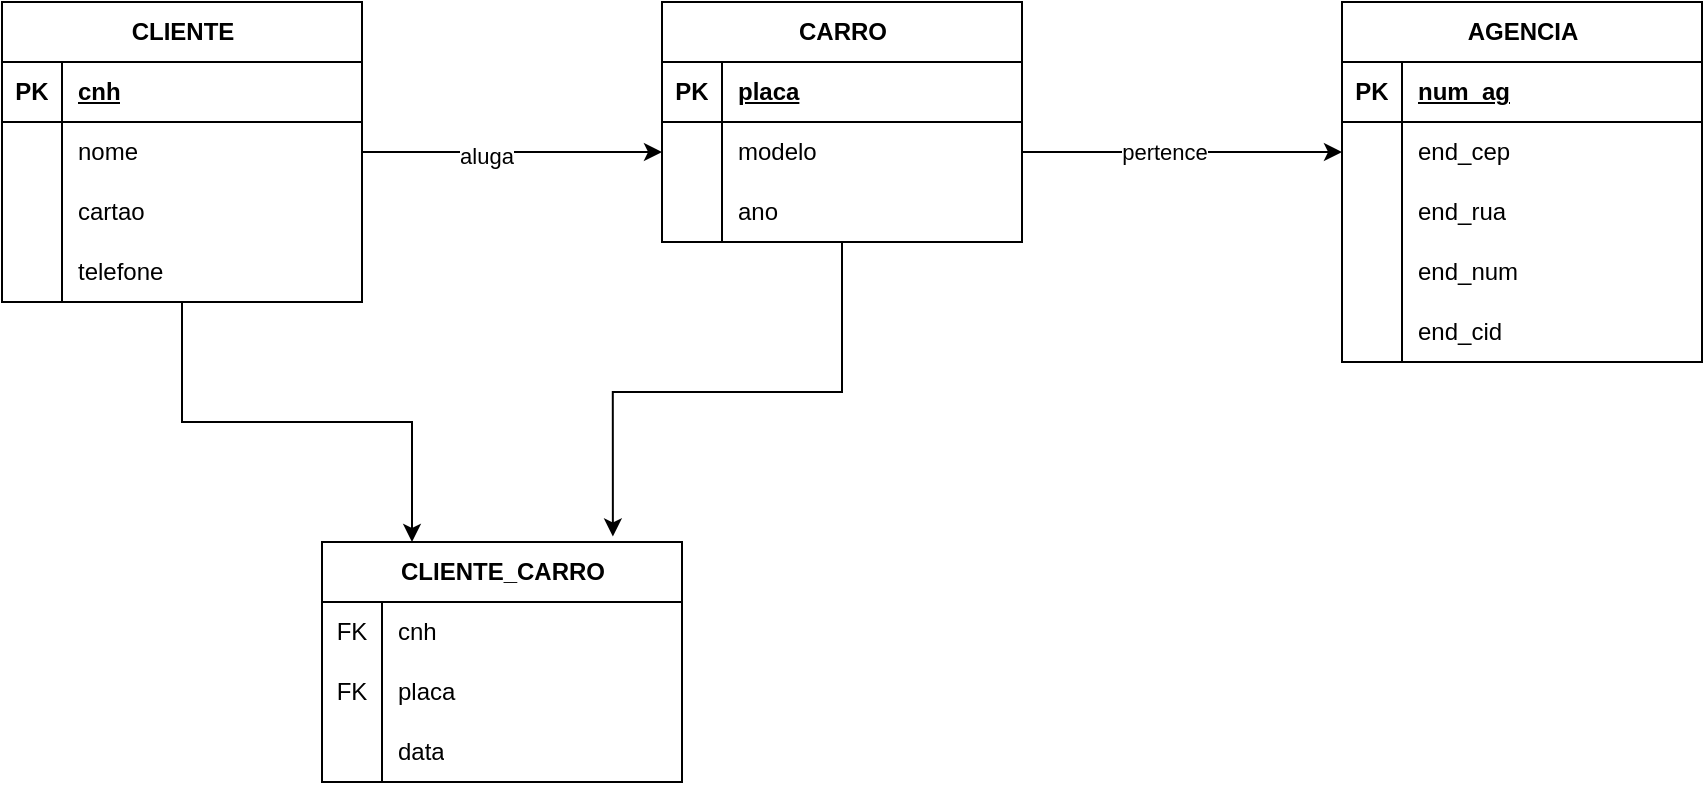 <mxfile version="22.1.0" type="device">
  <diagram name="Página-1" id="VOcLZADhpROMv4t_xCBj">
    <mxGraphModel dx="1434" dy="774" grid="1" gridSize="10" guides="1" tooltips="1" connect="1" arrows="1" fold="1" page="1" pageScale="1" pageWidth="1169" pageHeight="827" math="0" shadow="0">
      <root>
        <mxCell id="0" />
        <mxCell id="1" parent="0" />
        <mxCell id="maQ7Km8TKndPsJd4BDIB-71" style="edgeStyle=orthogonalEdgeStyle;rounded=0;orthogonalLoop=1;jettySize=auto;html=1;entryX=0.25;entryY=0;entryDx=0;entryDy=0;" edge="1" parent="1" source="maQ7Km8TKndPsJd4BDIB-1" target="maQ7Km8TKndPsJd4BDIB-46">
          <mxGeometry relative="1" as="geometry" />
        </mxCell>
        <mxCell id="maQ7Km8TKndPsJd4BDIB-1" value="CLIENTE" style="shape=table;startSize=30;container=1;collapsible=1;childLayout=tableLayout;fixedRows=1;rowLines=0;fontStyle=1;align=center;resizeLast=1;html=1;" vertex="1" parent="1">
          <mxGeometry x="110" y="130" width="180" height="150" as="geometry" />
        </mxCell>
        <mxCell id="maQ7Km8TKndPsJd4BDIB-2" value="" style="shape=tableRow;horizontal=0;startSize=0;swimlaneHead=0;swimlaneBody=0;fillColor=none;collapsible=0;dropTarget=0;points=[[0,0.5],[1,0.5]];portConstraint=eastwest;top=0;left=0;right=0;bottom=1;" vertex="1" parent="maQ7Km8TKndPsJd4BDIB-1">
          <mxGeometry y="30" width="180" height="30" as="geometry" />
        </mxCell>
        <mxCell id="maQ7Km8TKndPsJd4BDIB-3" value="PK" style="shape=partialRectangle;connectable=0;fillColor=none;top=0;left=0;bottom=0;right=0;fontStyle=1;overflow=hidden;whiteSpace=wrap;html=1;" vertex="1" parent="maQ7Km8TKndPsJd4BDIB-2">
          <mxGeometry width="30" height="30" as="geometry">
            <mxRectangle width="30" height="30" as="alternateBounds" />
          </mxGeometry>
        </mxCell>
        <mxCell id="maQ7Km8TKndPsJd4BDIB-4" value="cnh" style="shape=partialRectangle;connectable=0;fillColor=none;top=0;left=0;bottom=0;right=0;align=left;spacingLeft=6;fontStyle=5;overflow=hidden;whiteSpace=wrap;html=1;" vertex="1" parent="maQ7Km8TKndPsJd4BDIB-2">
          <mxGeometry x="30" width="150" height="30" as="geometry">
            <mxRectangle width="150" height="30" as="alternateBounds" />
          </mxGeometry>
        </mxCell>
        <mxCell id="maQ7Km8TKndPsJd4BDIB-5" value="" style="shape=tableRow;horizontal=0;startSize=0;swimlaneHead=0;swimlaneBody=0;fillColor=none;collapsible=0;dropTarget=0;points=[[0,0.5],[1,0.5]];portConstraint=eastwest;top=0;left=0;right=0;bottom=0;" vertex="1" parent="maQ7Km8TKndPsJd4BDIB-1">
          <mxGeometry y="60" width="180" height="30" as="geometry" />
        </mxCell>
        <mxCell id="maQ7Km8TKndPsJd4BDIB-6" value="" style="shape=partialRectangle;connectable=0;fillColor=none;top=0;left=0;bottom=0;right=0;editable=1;overflow=hidden;whiteSpace=wrap;html=1;" vertex="1" parent="maQ7Km8TKndPsJd4BDIB-5">
          <mxGeometry width="30" height="30" as="geometry">
            <mxRectangle width="30" height="30" as="alternateBounds" />
          </mxGeometry>
        </mxCell>
        <mxCell id="maQ7Km8TKndPsJd4BDIB-7" value="nome&lt;span style=&quot;white-space: pre;&quot;&gt;&#x9;&lt;/span&gt;" style="shape=partialRectangle;connectable=0;fillColor=none;top=0;left=0;bottom=0;right=0;align=left;spacingLeft=6;overflow=hidden;whiteSpace=wrap;html=1;" vertex="1" parent="maQ7Km8TKndPsJd4BDIB-5">
          <mxGeometry x="30" width="150" height="30" as="geometry">
            <mxRectangle width="150" height="30" as="alternateBounds" />
          </mxGeometry>
        </mxCell>
        <mxCell id="maQ7Km8TKndPsJd4BDIB-8" value="" style="shape=tableRow;horizontal=0;startSize=0;swimlaneHead=0;swimlaneBody=0;fillColor=none;collapsible=0;dropTarget=0;points=[[0,0.5],[1,0.5]];portConstraint=eastwest;top=0;left=0;right=0;bottom=0;" vertex="1" parent="maQ7Km8TKndPsJd4BDIB-1">
          <mxGeometry y="90" width="180" height="30" as="geometry" />
        </mxCell>
        <mxCell id="maQ7Km8TKndPsJd4BDIB-9" value="" style="shape=partialRectangle;connectable=0;fillColor=none;top=0;left=0;bottom=0;right=0;editable=1;overflow=hidden;whiteSpace=wrap;html=1;" vertex="1" parent="maQ7Km8TKndPsJd4BDIB-8">
          <mxGeometry width="30" height="30" as="geometry">
            <mxRectangle width="30" height="30" as="alternateBounds" />
          </mxGeometry>
        </mxCell>
        <mxCell id="maQ7Km8TKndPsJd4BDIB-10" value="cartao" style="shape=partialRectangle;connectable=0;fillColor=none;top=0;left=0;bottom=0;right=0;align=left;spacingLeft=6;overflow=hidden;whiteSpace=wrap;html=1;" vertex="1" parent="maQ7Km8TKndPsJd4BDIB-8">
          <mxGeometry x="30" width="150" height="30" as="geometry">
            <mxRectangle width="150" height="30" as="alternateBounds" />
          </mxGeometry>
        </mxCell>
        <mxCell id="maQ7Km8TKndPsJd4BDIB-11" value="" style="shape=tableRow;horizontal=0;startSize=0;swimlaneHead=0;swimlaneBody=0;fillColor=none;collapsible=0;dropTarget=0;points=[[0,0.5],[1,0.5]];portConstraint=eastwest;top=0;left=0;right=0;bottom=0;" vertex="1" parent="maQ7Km8TKndPsJd4BDIB-1">
          <mxGeometry y="120" width="180" height="30" as="geometry" />
        </mxCell>
        <mxCell id="maQ7Km8TKndPsJd4BDIB-12" value="" style="shape=partialRectangle;connectable=0;fillColor=none;top=0;left=0;bottom=0;right=0;editable=1;overflow=hidden;whiteSpace=wrap;html=1;" vertex="1" parent="maQ7Km8TKndPsJd4BDIB-11">
          <mxGeometry width="30" height="30" as="geometry">
            <mxRectangle width="30" height="30" as="alternateBounds" />
          </mxGeometry>
        </mxCell>
        <mxCell id="maQ7Km8TKndPsJd4BDIB-13" value="telefone" style="shape=partialRectangle;connectable=0;fillColor=none;top=0;left=0;bottom=0;right=0;align=left;spacingLeft=6;overflow=hidden;whiteSpace=wrap;html=1;" vertex="1" parent="maQ7Km8TKndPsJd4BDIB-11">
          <mxGeometry x="30" width="150" height="30" as="geometry">
            <mxRectangle width="150" height="30" as="alternateBounds" />
          </mxGeometry>
        </mxCell>
        <mxCell id="maQ7Km8TKndPsJd4BDIB-17" value="CARRO" style="shape=table;startSize=30;container=1;collapsible=1;childLayout=tableLayout;fixedRows=1;rowLines=0;fontStyle=1;align=center;resizeLast=1;html=1;" vertex="1" parent="1">
          <mxGeometry x="440" y="130" width="180" height="120" as="geometry" />
        </mxCell>
        <mxCell id="maQ7Km8TKndPsJd4BDIB-18" value="" style="shape=tableRow;horizontal=0;startSize=0;swimlaneHead=0;swimlaneBody=0;fillColor=none;collapsible=0;dropTarget=0;points=[[0,0.5],[1,0.5]];portConstraint=eastwest;top=0;left=0;right=0;bottom=1;" vertex="1" parent="maQ7Km8TKndPsJd4BDIB-17">
          <mxGeometry y="30" width="180" height="30" as="geometry" />
        </mxCell>
        <mxCell id="maQ7Km8TKndPsJd4BDIB-19" value="PK" style="shape=partialRectangle;connectable=0;fillColor=none;top=0;left=0;bottom=0;right=0;fontStyle=1;overflow=hidden;whiteSpace=wrap;html=1;" vertex="1" parent="maQ7Km8TKndPsJd4BDIB-18">
          <mxGeometry width="30" height="30" as="geometry">
            <mxRectangle width="30" height="30" as="alternateBounds" />
          </mxGeometry>
        </mxCell>
        <mxCell id="maQ7Km8TKndPsJd4BDIB-20" value="placa" style="shape=partialRectangle;connectable=0;fillColor=none;top=0;left=0;bottom=0;right=0;align=left;spacingLeft=6;fontStyle=5;overflow=hidden;whiteSpace=wrap;html=1;" vertex="1" parent="maQ7Km8TKndPsJd4BDIB-18">
          <mxGeometry x="30" width="150" height="30" as="geometry">
            <mxRectangle width="150" height="30" as="alternateBounds" />
          </mxGeometry>
        </mxCell>
        <mxCell id="maQ7Km8TKndPsJd4BDIB-21" value="" style="shape=tableRow;horizontal=0;startSize=0;swimlaneHead=0;swimlaneBody=0;fillColor=none;collapsible=0;dropTarget=0;points=[[0,0.5],[1,0.5]];portConstraint=eastwest;top=0;left=0;right=0;bottom=0;" vertex="1" parent="maQ7Km8TKndPsJd4BDIB-17">
          <mxGeometry y="60" width="180" height="30" as="geometry" />
        </mxCell>
        <mxCell id="maQ7Km8TKndPsJd4BDIB-22" value="" style="shape=partialRectangle;connectable=0;fillColor=none;top=0;left=0;bottom=0;right=0;editable=1;overflow=hidden;whiteSpace=wrap;html=1;" vertex="1" parent="maQ7Km8TKndPsJd4BDIB-21">
          <mxGeometry width="30" height="30" as="geometry">
            <mxRectangle width="30" height="30" as="alternateBounds" />
          </mxGeometry>
        </mxCell>
        <mxCell id="maQ7Km8TKndPsJd4BDIB-23" value="modelo" style="shape=partialRectangle;connectable=0;fillColor=none;top=0;left=0;bottom=0;right=0;align=left;spacingLeft=6;overflow=hidden;whiteSpace=wrap;html=1;" vertex="1" parent="maQ7Km8TKndPsJd4BDIB-21">
          <mxGeometry x="30" width="150" height="30" as="geometry">
            <mxRectangle width="150" height="30" as="alternateBounds" />
          </mxGeometry>
        </mxCell>
        <mxCell id="maQ7Km8TKndPsJd4BDIB-24" value="" style="shape=tableRow;horizontal=0;startSize=0;swimlaneHead=0;swimlaneBody=0;fillColor=none;collapsible=0;dropTarget=0;points=[[0,0.5],[1,0.5]];portConstraint=eastwest;top=0;left=0;right=0;bottom=0;" vertex="1" parent="maQ7Km8TKndPsJd4BDIB-17">
          <mxGeometry y="90" width="180" height="30" as="geometry" />
        </mxCell>
        <mxCell id="maQ7Km8TKndPsJd4BDIB-25" value="" style="shape=partialRectangle;connectable=0;fillColor=none;top=0;left=0;bottom=0;right=0;editable=1;overflow=hidden;whiteSpace=wrap;html=1;" vertex="1" parent="maQ7Km8TKndPsJd4BDIB-24">
          <mxGeometry width="30" height="30" as="geometry">
            <mxRectangle width="30" height="30" as="alternateBounds" />
          </mxGeometry>
        </mxCell>
        <mxCell id="maQ7Km8TKndPsJd4BDIB-26" value="ano" style="shape=partialRectangle;connectable=0;fillColor=none;top=0;left=0;bottom=0;right=0;align=left;spacingLeft=6;overflow=hidden;whiteSpace=wrap;html=1;" vertex="1" parent="maQ7Km8TKndPsJd4BDIB-24">
          <mxGeometry x="30" width="150" height="30" as="geometry">
            <mxRectangle width="150" height="30" as="alternateBounds" />
          </mxGeometry>
        </mxCell>
        <mxCell id="maQ7Km8TKndPsJd4BDIB-30" value="AGENCIA" style="shape=table;startSize=30;container=1;collapsible=1;childLayout=tableLayout;fixedRows=1;rowLines=0;fontStyle=1;align=center;resizeLast=1;html=1;" vertex="1" parent="1">
          <mxGeometry x="780" y="130" width="180" height="180" as="geometry" />
        </mxCell>
        <mxCell id="maQ7Km8TKndPsJd4BDIB-31" value="" style="shape=tableRow;horizontal=0;startSize=0;swimlaneHead=0;swimlaneBody=0;fillColor=none;collapsible=0;dropTarget=0;points=[[0,0.5],[1,0.5]];portConstraint=eastwest;top=0;left=0;right=0;bottom=1;" vertex="1" parent="maQ7Km8TKndPsJd4BDIB-30">
          <mxGeometry y="30" width="180" height="30" as="geometry" />
        </mxCell>
        <mxCell id="maQ7Km8TKndPsJd4BDIB-32" value="PK" style="shape=partialRectangle;connectable=0;fillColor=none;top=0;left=0;bottom=0;right=0;fontStyle=1;overflow=hidden;whiteSpace=wrap;html=1;" vertex="1" parent="maQ7Km8TKndPsJd4BDIB-31">
          <mxGeometry width="30" height="30" as="geometry">
            <mxRectangle width="30" height="30" as="alternateBounds" />
          </mxGeometry>
        </mxCell>
        <mxCell id="maQ7Km8TKndPsJd4BDIB-33" value="num_ag" style="shape=partialRectangle;connectable=0;fillColor=none;top=0;left=0;bottom=0;right=0;align=left;spacingLeft=6;fontStyle=5;overflow=hidden;whiteSpace=wrap;html=1;" vertex="1" parent="maQ7Km8TKndPsJd4BDIB-31">
          <mxGeometry x="30" width="150" height="30" as="geometry">
            <mxRectangle width="150" height="30" as="alternateBounds" />
          </mxGeometry>
        </mxCell>
        <mxCell id="maQ7Km8TKndPsJd4BDIB-34" value="" style="shape=tableRow;horizontal=0;startSize=0;swimlaneHead=0;swimlaneBody=0;fillColor=none;collapsible=0;dropTarget=0;points=[[0,0.5],[1,0.5]];portConstraint=eastwest;top=0;left=0;right=0;bottom=0;" vertex="1" parent="maQ7Km8TKndPsJd4BDIB-30">
          <mxGeometry y="60" width="180" height="30" as="geometry" />
        </mxCell>
        <mxCell id="maQ7Km8TKndPsJd4BDIB-35" value="" style="shape=partialRectangle;connectable=0;fillColor=none;top=0;left=0;bottom=0;right=0;editable=1;overflow=hidden;whiteSpace=wrap;html=1;" vertex="1" parent="maQ7Km8TKndPsJd4BDIB-34">
          <mxGeometry width="30" height="30" as="geometry">
            <mxRectangle width="30" height="30" as="alternateBounds" />
          </mxGeometry>
        </mxCell>
        <mxCell id="maQ7Km8TKndPsJd4BDIB-36" value="end_cep" style="shape=partialRectangle;connectable=0;fillColor=none;top=0;left=0;bottom=0;right=0;align=left;spacingLeft=6;overflow=hidden;whiteSpace=wrap;html=1;" vertex="1" parent="maQ7Km8TKndPsJd4BDIB-34">
          <mxGeometry x="30" width="150" height="30" as="geometry">
            <mxRectangle width="150" height="30" as="alternateBounds" />
          </mxGeometry>
        </mxCell>
        <mxCell id="maQ7Km8TKndPsJd4BDIB-37" value="" style="shape=tableRow;horizontal=0;startSize=0;swimlaneHead=0;swimlaneBody=0;fillColor=none;collapsible=0;dropTarget=0;points=[[0,0.5],[1,0.5]];portConstraint=eastwest;top=0;left=0;right=0;bottom=0;" vertex="1" parent="maQ7Km8TKndPsJd4BDIB-30">
          <mxGeometry y="90" width="180" height="30" as="geometry" />
        </mxCell>
        <mxCell id="maQ7Km8TKndPsJd4BDIB-38" value="" style="shape=partialRectangle;connectable=0;fillColor=none;top=0;left=0;bottom=0;right=0;editable=1;overflow=hidden;whiteSpace=wrap;html=1;" vertex="1" parent="maQ7Km8TKndPsJd4BDIB-37">
          <mxGeometry width="30" height="30" as="geometry">
            <mxRectangle width="30" height="30" as="alternateBounds" />
          </mxGeometry>
        </mxCell>
        <mxCell id="maQ7Km8TKndPsJd4BDIB-39" value="end_rua" style="shape=partialRectangle;connectable=0;fillColor=none;top=0;left=0;bottom=0;right=0;align=left;spacingLeft=6;overflow=hidden;whiteSpace=wrap;html=1;" vertex="1" parent="maQ7Km8TKndPsJd4BDIB-37">
          <mxGeometry x="30" width="150" height="30" as="geometry">
            <mxRectangle width="150" height="30" as="alternateBounds" />
          </mxGeometry>
        </mxCell>
        <mxCell id="maQ7Km8TKndPsJd4BDIB-40" value="" style="shape=tableRow;horizontal=0;startSize=0;swimlaneHead=0;swimlaneBody=0;fillColor=none;collapsible=0;dropTarget=0;points=[[0,0.5],[1,0.5]];portConstraint=eastwest;top=0;left=0;right=0;bottom=0;" vertex="1" parent="maQ7Km8TKndPsJd4BDIB-30">
          <mxGeometry y="120" width="180" height="30" as="geometry" />
        </mxCell>
        <mxCell id="maQ7Km8TKndPsJd4BDIB-41" value="" style="shape=partialRectangle;connectable=0;fillColor=none;top=0;left=0;bottom=0;right=0;editable=1;overflow=hidden;whiteSpace=wrap;html=1;" vertex="1" parent="maQ7Km8TKndPsJd4BDIB-40">
          <mxGeometry width="30" height="30" as="geometry">
            <mxRectangle width="30" height="30" as="alternateBounds" />
          </mxGeometry>
        </mxCell>
        <mxCell id="maQ7Km8TKndPsJd4BDIB-42" value="end_num" style="shape=partialRectangle;connectable=0;fillColor=none;top=0;left=0;bottom=0;right=0;align=left;spacingLeft=6;overflow=hidden;whiteSpace=wrap;html=1;" vertex="1" parent="maQ7Km8TKndPsJd4BDIB-40">
          <mxGeometry x="30" width="150" height="30" as="geometry">
            <mxRectangle width="150" height="30" as="alternateBounds" />
          </mxGeometry>
        </mxCell>
        <mxCell id="maQ7Km8TKndPsJd4BDIB-43" style="shape=tableRow;horizontal=0;startSize=0;swimlaneHead=0;swimlaneBody=0;fillColor=none;collapsible=0;dropTarget=0;points=[[0,0.5],[1,0.5]];portConstraint=eastwest;top=0;left=0;right=0;bottom=0;" vertex="1" parent="maQ7Km8TKndPsJd4BDIB-30">
          <mxGeometry y="150" width="180" height="30" as="geometry" />
        </mxCell>
        <mxCell id="maQ7Km8TKndPsJd4BDIB-44" style="shape=partialRectangle;connectable=0;fillColor=none;top=0;left=0;bottom=0;right=0;editable=1;overflow=hidden;whiteSpace=wrap;html=1;" vertex="1" parent="maQ7Km8TKndPsJd4BDIB-43">
          <mxGeometry width="30" height="30" as="geometry">
            <mxRectangle width="30" height="30" as="alternateBounds" />
          </mxGeometry>
        </mxCell>
        <mxCell id="maQ7Km8TKndPsJd4BDIB-45" value="end_cid" style="shape=partialRectangle;connectable=0;fillColor=none;top=0;left=0;bottom=0;right=0;align=left;spacingLeft=6;overflow=hidden;whiteSpace=wrap;html=1;" vertex="1" parent="maQ7Km8TKndPsJd4BDIB-43">
          <mxGeometry x="30" width="150" height="30" as="geometry">
            <mxRectangle width="150" height="30" as="alternateBounds" />
          </mxGeometry>
        </mxCell>
        <mxCell id="maQ7Km8TKndPsJd4BDIB-46" value="CLIENTE_CARRO" style="shape=table;startSize=30;container=1;collapsible=1;childLayout=tableLayout;fixedRows=1;rowLines=0;fontStyle=1;align=center;resizeLast=1;html=1;" vertex="1" parent="1">
          <mxGeometry x="270" y="400" width="180" height="120" as="geometry" />
        </mxCell>
        <mxCell id="maQ7Km8TKndPsJd4BDIB-50" value="" style="shape=tableRow;horizontal=0;startSize=0;swimlaneHead=0;swimlaneBody=0;fillColor=none;collapsible=0;dropTarget=0;points=[[0,0.5],[1,0.5]];portConstraint=eastwest;top=0;left=0;right=0;bottom=0;" vertex="1" parent="maQ7Km8TKndPsJd4BDIB-46">
          <mxGeometry y="30" width="180" height="30" as="geometry" />
        </mxCell>
        <mxCell id="maQ7Km8TKndPsJd4BDIB-51" value="FK" style="shape=partialRectangle;connectable=0;fillColor=none;top=0;left=0;bottom=0;right=0;editable=1;overflow=hidden;whiteSpace=wrap;html=1;" vertex="1" parent="maQ7Km8TKndPsJd4BDIB-50">
          <mxGeometry width="30" height="30" as="geometry">
            <mxRectangle width="30" height="30" as="alternateBounds" />
          </mxGeometry>
        </mxCell>
        <mxCell id="maQ7Km8TKndPsJd4BDIB-52" value="cnh" style="shape=partialRectangle;connectable=0;fillColor=none;top=0;left=0;bottom=0;right=0;align=left;spacingLeft=6;overflow=hidden;whiteSpace=wrap;html=1;" vertex="1" parent="maQ7Km8TKndPsJd4BDIB-50">
          <mxGeometry x="30" width="150" height="30" as="geometry">
            <mxRectangle width="150" height="30" as="alternateBounds" />
          </mxGeometry>
        </mxCell>
        <mxCell id="maQ7Km8TKndPsJd4BDIB-53" value="" style="shape=tableRow;horizontal=0;startSize=0;swimlaneHead=0;swimlaneBody=0;fillColor=none;collapsible=0;dropTarget=0;points=[[0,0.5],[1,0.5]];portConstraint=eastwest;top=0;left=0;right=0;bottom=0;" vertex="1" parent="maQ7Km8TKndPsJd4BDIB-46">
          <mxGeometry y="60" width="180" height="30" as="geometry" />
        </mxCell>
        <mxCell id="maQ7Km8TKndPsJd4BDIB-54" value="FK" style="shape=partialRectangle;connectable=0;fillColor=none;top=0;left=0;bottom=0;right=0;editable=1;overflow=hidden;whiteSpace=wrap;html=1;" vertex="1" parent="maQ7Km8TKndPsJd4BDIB-53">
          <mxGeometry width="30" height="30" as="geometry">
            <mxRectangle width="30" height="30" as="alternateBounds" />
          </mxGeometry>
        </mxCell>
        <mxCell id="maQ7Km8TKndPsJd4BDIB-55" value="placa" style="shape=partialRectangle;connectable=0;fillColor=none;top=0;left=0;bottom=0;right=0;align=left;spacingLeft=6;overflow=hidden;whiteSpace=wrap;html=1;" vertex="1" parent="maQ7Km8TKndPsJd4BDIB-53">
          <mxGeometry x="30" width="150" height="30" as="geometry">
            <mxRectangle width="150" height="30" as="alternateBounds" />
          </mxGeometry>
        </mxCell>
        <mxCell id="maQ7Km8TKndPsJd4BDIB-56" value="" style="shape=tableRow;horizontal=0;startSize=0;swimlaneHead=0;swimlaneBody=0;fillColor=none;collapsible=0;dropTarget=0;points=[[0,0.5],[1,0.5]];portConstraint=eastwest;top=0;left=0;right=0;bottom=0;" vertex="1" parent="maQ7Km8TKndPsJd4BDIB-46">
          <mxGeometry y="90" width="180" height="30" as="geometry" />
        </mxCell>
        <mxCell id="maQ7Km8TKndPsJd4BDIB-57" value="" style="shape=partialRectangle;connectable=0;fillColor=none;top=0;left=0;bottom=0;right=0;editable=1;overflow=hidden;whiteSpace=wrap;html=1;" vertex="1" parent="maQ7Km8TKndPsJd4BDIB-56">
          <mxGeometry width="30" height="30" as="geometry">
            <mxRectangle width="30" height="30" as="alternateBounds" />
          </mxGeometry>
        </mxCell>
        <mxCell id="maQ7Km8TKndPsJd4BDIB-58" value="data" style="shape=partialRectangle;connectable=0;fillColor=none;top=0;left=0;bottom=0;right=0;align=left;spacingLeft=6;overflow=hidden;whiteSpace=wrap;html=1;" vertex="1" parent="maQ7Km8TKndPsJd4BDIB-56">
          <mxGeometry x="30" width="150" height="30" as="geometry">
            <mxRectangle width="150" height="30" as="alternateBounds" />
          </mxGeometry>
        </mxCell>
        <mxCell id="maQ7Km8TKndPsJd4BDIB-65" style="edgeStyle=orthogonalEdgeStyle;rounded=0;orthogonalLoop=1;jettySize=auto;html=1;" edge="1" parent="1" source="maQ7Km8TKndPsJd4BDIB-5" target="maQ7Km8TKndPsJd4BDIB-21">
          <mxGeometry relative="1" as="geometry" />
        </mxCell>
        <mxCell id="maQ7Km8TKndPsJd4BDIB-66" value="aluga" style="edgeLabel;html=1;align=center;verticalAlign=middle;resizable=0;points=[];" vertex="1" connectable="0" parent="maQ7Km8TKndPsJd4BDIB-65">
          <mxGeometry x="-0.16" y="-2" relative="1" as="geometry">
            <mxPoint x="-1" as="offset" />
          </mxGeometry>
        </mxCell>
        <mxCell id="maQ7Km8TKndPsJd4BDIB-69" style="edgeStyle=orthogonalEdgeStyle;rounded=0;orthogonalLoop=1;jettySize=auto;html=1;" edge="1" parent="1" source="maQ7Km8TKndPsJd4BDIB-21" target="maQ7Km8TKndPsJd4BDIB-34">
          <mxGeometry relative="1" as="geometry" />
        </mxCell>
        <mxCell id="maQ7Km8TKndPsJd4BDIB-70" value="pertence" style="edgeLabel;html=1;align=center;verticalAlign=middle;resizable=0;points=[];" vertex="1" connectable="0" parent="maQ7Km8TKndPsJd4BDIB-69">
          <mxGeometry x="-0.117" relative="1" as="geometry">
            <mxPoint as="offset" />
          </mxGeometry>
        </mxCell>
        <mxCell id="maQ7Km8TKndPsJd4BDIB-72" style="edgeStyle=orthogonalEdgeStyle;rounded=0;orthogonalLoop=1;jettySize=auto;html=1;entryX=0.808;entryY=-0.023;entryDx=0;entryDy=0;entryPerimeter=0;" edge="1" parent="1" source="maQ7Km8TKndPsJd4BDIB-17" target="maQ7Km8TKndPsJd4BDIB-46">
          <mxGeometry relative="1" as="geometry" />
        </mxCell>
      </root>
    </mxGraphModel>
  </diagram>
</mxfile>
